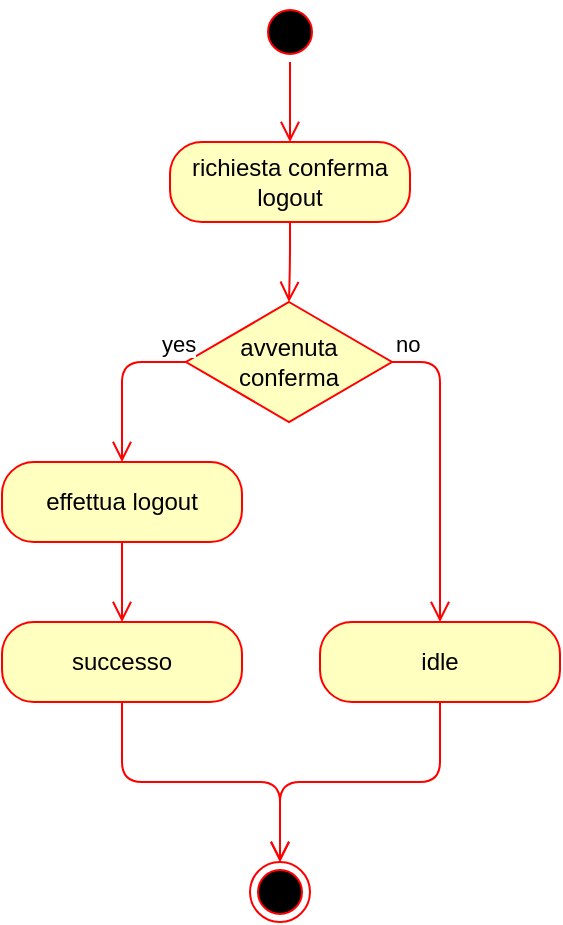 <mxfile version="14.3.0" type="device"><diagram id="ZImIp9Li7Sofmc5dO_jW" name="Page-1"><mxGraphModel dx="1038" dy="477" grid="1" gridSize="10" guides="1" tooltips="1" connect="1" arrows="1" fold="1" page="1" pageScale="1" pageWidth="827" pageHeight="1169" math="0" shadow="0"><root><mxCell id="0"/><mxCell id="1" parent="0"/><mxCell id="0DM1yUMV5BSQ7oydHDyc-1" value="" style="ellipse;html=1;shape=startState;fillColor=#000000;strokeColor=#ff0000;" vertex="1" parent="1"><mxGeometry x="389" y="170" width="30" height="30" as="geometry"/></mxCell><mxCell id="0DM1yUMV5BSQ7oydHDyc-2" value="" style="edgeStyle=orthogonalEdgeStyle;html=1;verticalAlign=bottom;endArrow=open;endSize=8;strokeColor=#ff0000;entryX=0.5;entryY=0;entryDx=0;entryDy=0;" edge="1" parent="1" source="0DM1yUMV5BSQ7oydHDyc-1" target="0DM1yUMV5BSQ7oydHDyc-3"><mxGeometry relative="1" as="geometry"><mxPoint x="404" y="250" as="targetPoint"/></mxGeometry></mxCell><mxCell id="0DM1yUMV5BSQ7oydHDyc-3" value="richiesta conferma logout" style="rounded=1;whiteSpace=wrap;html=1;arcSize=40;fontColor=#000000;fillColor=#ffffc0;strokeColor=#ff0000;" vertex="1" parent="1"><mxGeometry x="344" y="240" width="120" height="40" as="geometry"/></mxCell><mxCell id="0DM1yUMV5BSQ7oydHDyc-4" value="" style="edgeStyle=orthogonalEdgeStyle;html=1;verticalAlign=bottom;endArrow=open;endSize=8;strokeColor=#ff0000;entryX=0.5;entryY=0;entryDx=0;entryDy=0;" edge="1" parent="1" source="0DM1yUMV5BSQ7oydHDyc-3" target="0DM1yUMV5BSQ7oydHDyc-5"><mxGeometry relative="1" as="geometry"><mxPoint x="404" y="350" as="targetPoint"/></mxGeometry></mxCell><mxCell id="0DM1yUMV5BSQ7oydHDyc-5" value="avvenuta conferma" style="rhombus;whiteSpace=wrap;html=1;fillColor=#ffffc0;strokeColor=#ff0000;" vertex="1" parent="1"><mxGeometry x="352" y="320" width="103" height="60" as="geometry"/></mxCell><mxCell id="0DM1yUMV5BSQ7oydHDyc-6" value="no" style="html=1;align=left;verticalAlign=bottom;endArrow=open;endSize=8;strokeColor=#ff0000;entryX=0.5;entryY=0;entryDx=0;entryDy=0;exitX=1;exitY=0.5;exitDx=0;exitDy=0;" edge="1" parent="1" source="0DM1yUMV5BSQ7oydHDyc-5" target="0DM1yUMV5BSQ7oydHDyc-8"><mxGeometry x="-1" relative="1" as="geometry"><mxPoint x="543" y="380" as="targetPoint"/><Array as="points"><mxPoint x="479" y="350"/></Array></mxGeometry></mxCell><mxCell id="0DM1yUMV5BSQ7oydHDyc-7" value="yes" style="html=1;align=left;verticalAlign=top;endArrow=open;endSize=8;strokeColor=#ff0000;exitX=0;exitY=0.5;exitDx=0;exitDy=0;entryX=0.5;entryY=0;entryDx=0;entryDy=0;" edge="1" parent="1" source="0DM1yUMV5BSQ7oydHDyc-5" target="0DM1yUMV5BSQ7oydHDyc-9"><mxGeometry x="-0.658" y="-22" relative="1" as="geometry"><mxPoint x="100" y="350" as="targetPoint"/><mxPoint x="346.101" y="372.059" as="sourcePoint"/><Array as="points"><mxPoint x="320" y="350"/></Array><mxPoint as="offset"/></mxGeometry></mxCell><mxCell id="0DM1yUMV5BSQ7oydHDyc-8" value="idle" style="rounded=1;whiteSpace=wrap;html=1;arcSize=40;fontColor=#000000;fillColor=#ffffc0;strokeColor=#ff0000;" vertex="1" parent="1"><mxGeometry x="419" y="480" width="120" height="40" as="geometry"/></mxCell><mxCell id="0DM1yUMV5BSQ7oydHDyc-9" value="effettua logout" style="rounded=1;whiteSpace=wrap;html=1;arcSize=40;fontColor=#000000;fillColor=#ffffc0;strokeColor=#ff0000;" vertex="1" parent="1"><mxGeometry x="260" y="400" width="120" height="40" as="geometry"/></mxCell><mxCell id="0DM1yUMV5BSQ7oydHDyc-10" value="" style="edgeStyle=orthogonalEdgeStyle;html=1;verticalAlign=bottom;endArrow=open;endSize=8;strokeColor=#ff0000;exitX=0.5;exitY=1;exitDx=0;exitDy=0;entryX=0.5;entryY=0;entryDx=0;entryDy=0;" edge="1" parent="1" source="0DM1yUMV5BSQ7oydHDyc-9"><mxGeometry relative="1" as="geometry"><mxPoint x="320" y="480" as="targetPoint"/><Array as="points"/></mxGeometry></mxCell><mxCell id="0DM1yUMV5BSQ7oydHDyc-19" value="" style="ellipse;html=1;shape=endState;fillColor=#000000;strokeColor=#ff0000;" vertex="1" parent="1"><mxGeometry x="384" y="600" width="30" height="30" as="geometry"/></mxCell><mxCell id="0DM1yUMV5BSQ7oydHDyc-20" value="successo" style="rounded=1;whiteSpace=wrap;html=1;arcSize=40;fontColor=#000000;fillColor=#ffffc0;strokeColor=#ff0000;" vertex="1" parent="1"><mxGeometry x="260" y="480" width="120" height="40" as="geometry"/></mxCell><mxCell id="0DM1yUMV5BSQ7oydHDyc-21" value="" style="edgeStyle=orthogonalEdgeStyle;html=1;verticalAlign=bottom;endArrow=open;endSize=8;strokeColor=#ff0000;entryX=0.5;entryY=0;entryDx=0;entryDy=0;exitX=0.5;exitY=1;exitDx=0;exitDy=0;" edge="1" parent="1" source="0DM1yUMV5BSQ7oydHDyc-20" target="0DM1yUMV5BSQ7oydHDyc-19"><mxGeometry relative="1" as="geometry"><mxPoint x="160" y="820" as="targetPoint"/></mxGeometry></mxCell><mxCell id="0DM1yUMV5BSQ7oydHDyc-22" value="" style="edgeStyle=orthogonalEdgeStyle;html=1;verticalAlign=bottom;endArrow=open;endSize=8;strokeColor=#ff0000;exitX=0.5;exitY=1;exitDx=0;exitDy=0;entryX=0.5;entryY=0;entryDx=0;entryDy=0;" edge="1" parent="1" source="0DM1yUMV5BSQ7oydHDyc-8" target="0DM1yUMV5BSQ7oydHDyc-19"><mxGeometry relative="1" as="geometry"><mxPoint x="320" y="810" as="targetPoint"/><mxPoint x="170" y="770" as="sourcePoint"/></mxGeometry></mxCell></root></mxGraphModel></diagram></mxfile>